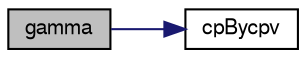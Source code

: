 digraph "gamma"
{
  bgcolor="transparent";
  edge [fontname="FreeSans",fontsize="10",labelfontname="FreeSans",labelfontsize="10"];
  node [fontname="FreeSans",fontsize="10",shape=record];
  rankdir="LR";
  Node216 [label="gamma",height=0.2,width=0.4,color="black", fillcolor="grey75", style="filled", fontcolor="black"];
  Node216 -> Node217 [color="midnightblue",fontsize="10",style="solid",fontname="FreeSans"];
  Node217 [label="cpBycpv",height=0.2,width=0.4,color="black",URL="$a30390.html#a7555a57a8afb5e15158976b1523fa9d6",tooltip="Ratio of heat capacity at constant pressure to that at. "];
}
